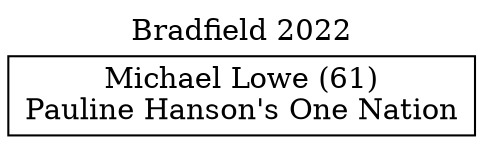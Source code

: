 // House preference flow
digraph "Michael Lowe (61)_Bradfield_2022" {
	graph [label="Bradfield 2022" labelloc=t mclimit=10]
	node [shape=box]
	"Michael Lowe (61)" [label="Michael Lowe (61)
Pauline Hanson's One Nation"]
}
